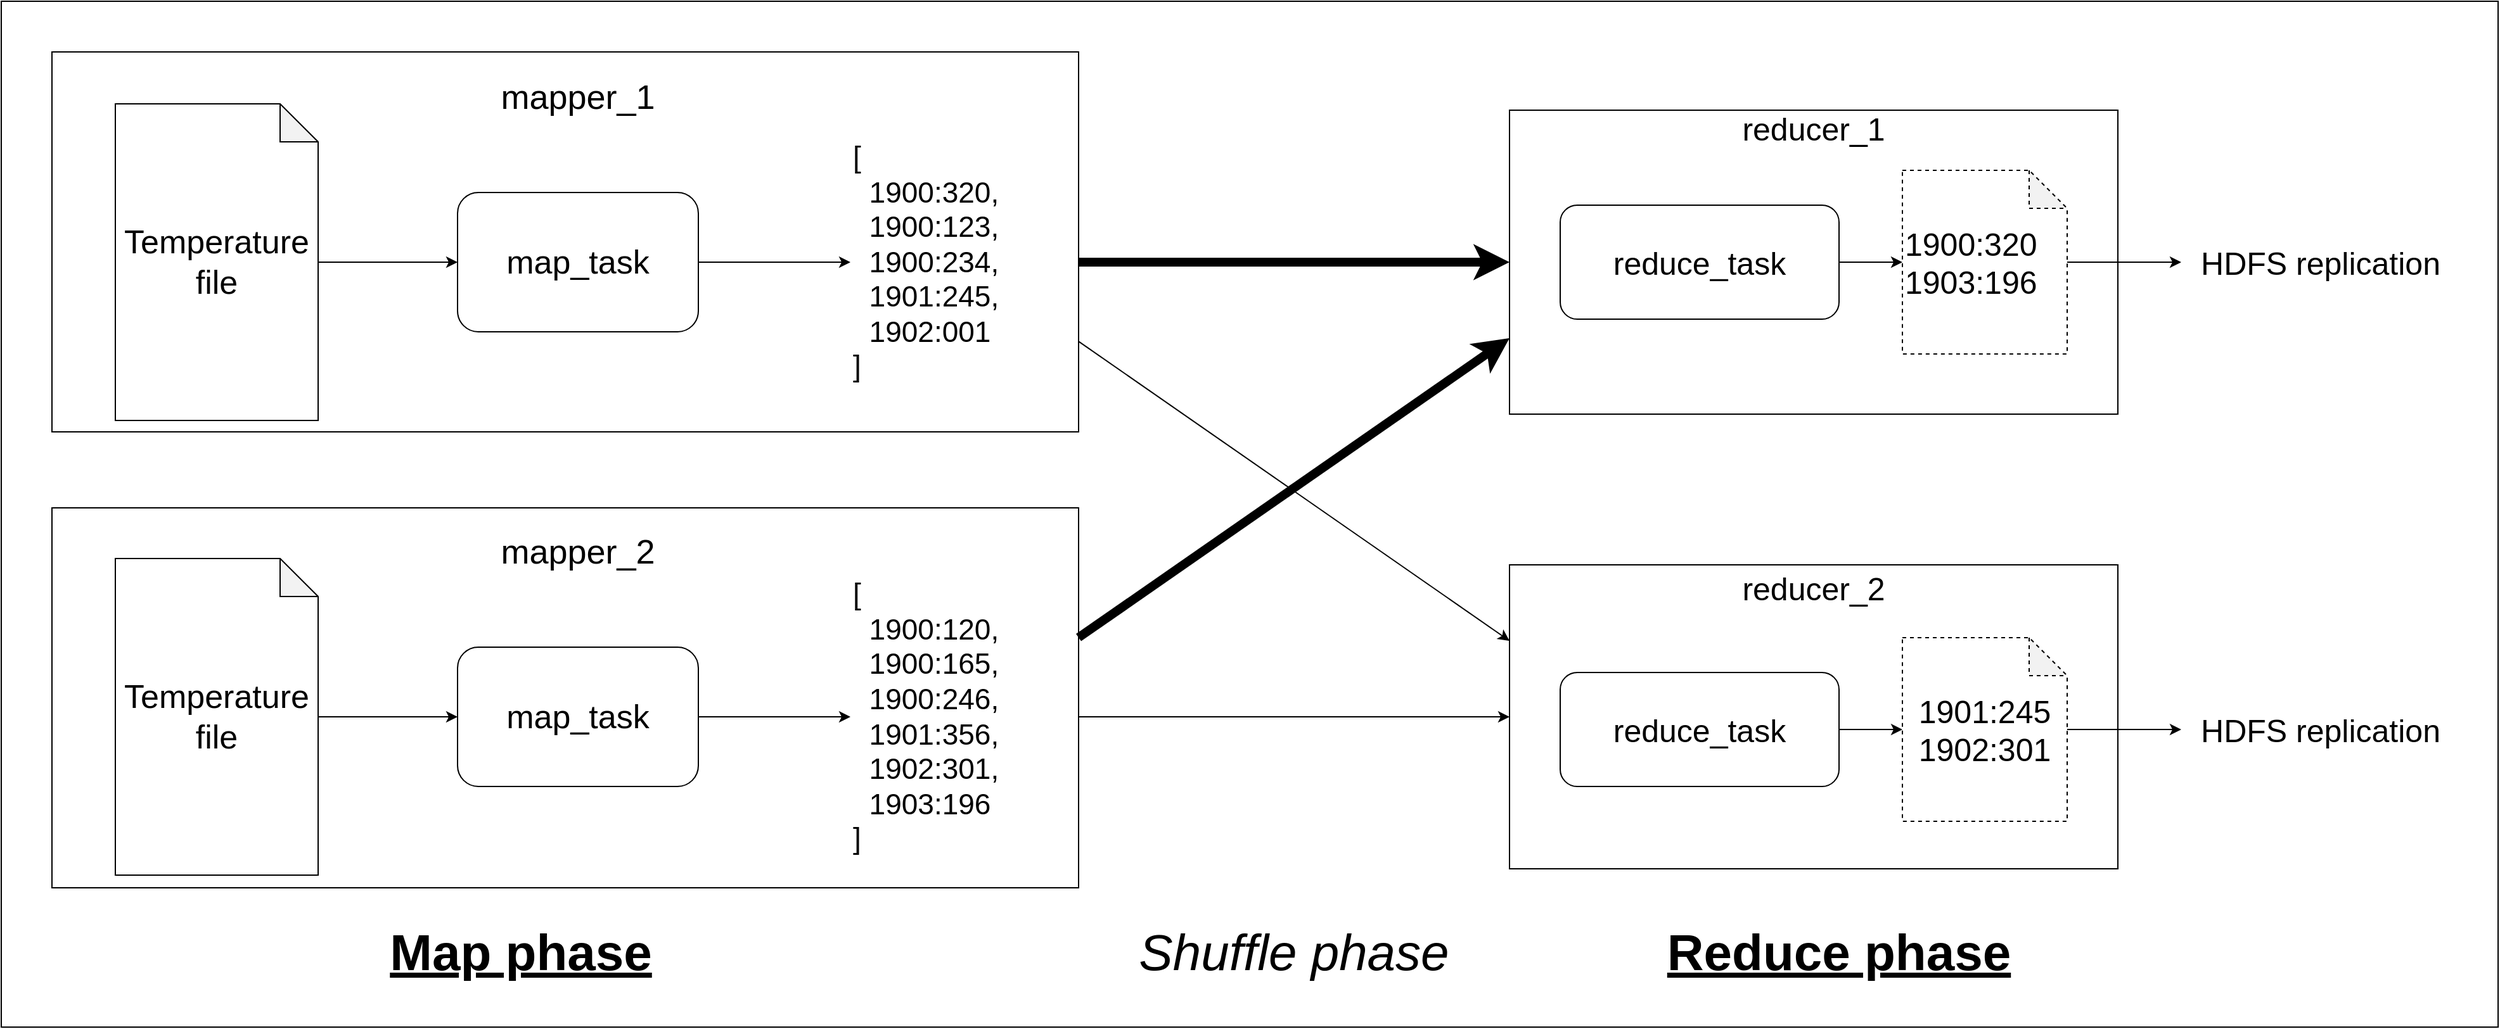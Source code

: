 <mxfile version="13.6.2" type="device"><diagram id="D1L4PQIa8740rtpYKsT7" name="Page-1"><mxGraphModel dx="1278" dy="948" grid="1" gridSize="10" guides="1" tooltips="1" connect="1" arrows="1" fold="1" page="1" pageScale="1" pageWidth="1600" pageHeight="900" math="0" shadow="0"><root><mxCell id="0"/><mxCell id="1" parent="0"/><mxCell id="U-6_ppwrsQtBzVELss2B-45" value="" style="rounded=0;whiteSpace=wrap;html=1;fillColor=none;" vertex="1" parent="1"><mxGeometry x="40" y="60" width="1970" height="810" as="geometry"/></mxCell><mxCell id="U-6_ppwrsQtBzVELss2B-3" value="" style="rounded=0;whiteSpace=wrap;html=1;fillColor=none;" vertex="1" parent="1"><mxGeometry x="80" y="100" width="810" height="300" as="geometry"/></mxCell><mxCell id="U-6_ppwrsQtBzVELss2B-2" value="" style="rounded=0;whiteSpace=wrap;html=1;fillColor=none;" vertex="1" parent="1"><mxGeometry x="80" y="460" width="810" height="300" as="geometry"/></mxCell><mxCell id="U-6_ppwrsQtBzVELss2B-4" style="edgeStyle=orthogonalEdgeStyle;rounded=0;orthogonalLoop=1;jettySize=auto;html=1;" edge="1" parent="1" source="U-6_ppwrsQtBzVELss2B-5" target="U-6_ppwrsQtBzVELss2B-9"><mxGeometry relative="1" as="geometry"/></mxCell><mxCell id="U-6_ppwrsQtBzVELss2B-5" value="&lt;font style=&quot;font-size: 26px&quot;&gt;Temperature file&lt;br&gt;&lt;/font&gt;" style="shape=note;whiteSpace=wrap;html=1;backgroundOutline=1;darkOpacity=0.05;" vertex="1" parent="1"><mxGeometry x="130" y="141" width="160" height="250" as="geometry"/></mxCell><mxCell id="U-6_ppwrsQtBzVELss2B-6" style="edgeStyle=orthogonalEdgeStyle;rounded=0;orthogonalLoop=1;jettySize=auto;html=1;" edge="1" parent="1" source="U-6_ppwrsQtBzVELss2B-7" target="U-6_ppwrsQtBzVELss2B-11"><mxGeometry relative="1" as="geometry"/></mxCell><mxCell id="U-6_ppwrsQtBzVELss2B-7" value="&lt;font style=&quot;font-size: 26px&quot;&gt;Temperature file&lt;/font&gt;" style="shape=note;whiteSpace=wrap;html=1;backgroundOutline=1;darkOpacity=0.05;" vertex="1" parent="1"><mxGeometry x="130" y="500" width="160" height="250" as="geometry"/></mxCell><mxCell id="U-6_ppwrsQtBzVELss2B-8" style="edgeStyle=orthogonalEdgeStyle;rounded=0;orthogonalLoop=1;jettySize=auto;html=1;" edge="1" parent="1" source="U-6_ppwrsQtBzVELss2B-9" target="U-6_ppwrsQtBzVELss2B-12"><mxGeometry relative="1" as="geometry"/></mxCell><mxCell id="U-6_ppwrsQtBzVELss2B-9" value="&lt;font style=&quot;font-size: 26px&quot;&gt;map_task&lt;br&gt;&lt;/font&gt;" style="rounded=1;whiteSpace=wrap;html=1;" vertex="1" parent="1"><mxGeometry x="400" y="211" width="190" height="110" as="geometry"/></mxCell><mxCell id="U-6_ppwrsQtBzVELss2B-10" style="edgeStyle=orthogonalEdgeStyle;rounded=0;orthogonalLoop=1;jettySize=auto;html=1;" edge="1" parent="1" source="U-6_ppwrsQtBzVELss2B-11" target="U-6_ppwrsQtBzVELss2B-13"><mxGeometry relative="1" as="geometry"/></mxCell><mxCell id="U-6_ppwrsQtBzVELss2B-11" value="&lt;font style=&quot;font-size: 26px&quot;&gt;map_task&lt;/font&gt;" style="rounded=1;whiteSpace=wrap;html=1;" vertex="1" parent="1"><mxGeometry x="400" y="570" width="190" height="110" as="geometry"/></mxCell><mxCell id="U-6_ppwrsQtBzVELss2B-12" value="&lt;font style=&quot;font-size: 23px&quot;&gt;[&lt;br&gt;&lt;div&gt;&lt;span&gt;&amp;nbsp; 1900:320,&lt;/span&gt;&lt;/div&gt;&amp;nbsp; 1900:123,&lt;br&gt;&amp;nbsp; 1900:234,&lt;br&gt;&lt;div&gt;&lt;span&gt;&amp;nbsp; 1901:245,&lt;/span&gt;&lt;/div&gt;&lt;div&gt;&lt;span&gt;&amp;nbsp; 1902:001&lt;/span&gt;&lt;/div&gt;&lt;div&gt;]&lt;/div&gt;&lt;/font&gt;" style="text;html=1;strokeColor=none;fillColor=none;align=left;verticalAlign=middle;whiteSpace=wrap;rounded=0;" vertex="1" parent="1"><mxGeometry x="710" y="156" width="180" height="220" as="geometry"/></mxCell><mxCell id="U-6_ppwrsQtBzVELss2B-13" value="&lt;font style=&quot;font-size: 23px&quot;&gt;[&lt;br&gt;&lt;div&gt;&lt;span&gt;&amp;nbsp; 1900:120,&lt;/span&gt;&lt;/div&gt;&amp;nbsp; 1900:165,&lt;br&gt;&amp;nbsp; 1900:246,&lt;br&gt;&lt;div&gt;&lt;span&gt;&amp;nbsp; 1901:356,&lt;/span&gt;&lt;/div&gt;&lt;div&gt;&lt;span&gt;&amp;nbsp; 1902:301,&lt;/span&gt;&lt;/div&gt;&lt;div&gt;&lt;span&gt;&amp;nbsp; 1903:196&lt;/span&gt;&lt;/div&gt;&lt;div&gt;]&lt;/div&gt;&lt;/font&gt;" style="text;html=1;strokeColor=none;fillColor=none;align=left;verticalAlign=middle;whiteSpace=wrap;rounded=0;" vertex="1" parent="1"><mxGeometry x="710" y="515" width="180" height="220" as="geometry"/></mxCell><mxCell id="U-6_ppwrsQtBzVELss2B-14" value="&lt;font style=&quot;font-size: 27px&quot;&gt;mapper_1&lt;/font&gt;" style="text;html=1;strokeColor=none;fillColor=none;align=center;verticalAlign=middle;whiteSpace=wrap;rounded=0;" vertex="1" parent="1"><mxGeometry x="380" y="116" width="230" height="40" as="geometry"/></mxCell><mxCell id="U-6_ppwrsQtBzVELss2B-15" value="&lt;font style=&quot;font-size: 27px&quot;&gt;mapper_2&lt;/font&gt;" style="text;html=1;strokeColor=none;fillColor=none;align=center;verticalAlign=middle;whiteSpace=wrap;rounded=0;" vertex="1" parent="1"><mxGeometry x="380" y="475" width="230" height="40" as="geometry"/></mxCell><mxCell id="U-6_ppwrsQtBzVELss2B-17" value="" style="rounded=0;whiteSpace=wrap;html=1;fillColor=none;" vertex="1" parent="1"><mxGeometry x="1230" y="146" width="480" height="240" as="geometry"/></mxCell><mxCell id="U-6_ppwrsQtBzVELss2B-20" value="&lt;font style=&quot;font-size: 25px&quot;&gt;reduce_task&lt;/font&gt;" style="rounded=1;whiteSpace=wrap;html=1;fillColor=none;" vertex="1" parent="1"><mxGeometry x="1270" y="221" width="220" height="90" as="geometry"/></mxCell><mxCell id="U-6_ppwrsQtBzVELss2B-21" value="&lt;font style=&quot;font-size: 25px&quot;&gt;1900:320&lt;br&gt;1903:196&lt;br&gt;&lt;/font&gt;" style="shape=note;whiteSpace=wrap;html=1;backgroundOutline=1;darkOpacity=0.05;fillColor=none;dashed=1;align=left;" vertex="1" parent="1"><mxGeometry x="1540" y="193.5" width="130" height="145" as="geometry"/></mxCell><mxCell id="U-6_ppwrsQtBzVELss2B-23" value="" style="endArrow=classic;html=1;" edge="1" parent="1" source="U-6_ppwrsQtBzVELss2B-20" target="U-6_ppwrsQtBzVELss2B-21"><mxGeometry width="50" height="50" relative="1" as="geometry"><mxPoint x="1130" y="276" as="sourcePoint"/><mxPoint x="1280" y="276" as="targetPoint"/></mxGeometry></mxCell><mxCell id="U-6_ppwrsQtBzVELss2B-24" value="&lt;font style=&quot;font-size: 25px&quot;&gt;HDFS replication&lt;/font&gt;" style="text;html=1;strokeColor=none;fillColor=none;align=center;verticalAlign=middle;whiteSpace=wrap;rounded=0;" vertex="1" parent="1"><mxGeometry x="1760" y="246" width="220" height="40" as="geometry"/></mxCell><mxCell id="U-6_ppwrsQtBzVELss2B-25" value="" style="endArrow=classic;html=1;" edge="1" parent="1" source="U-6_ppwrsQtBzVELss2B-21" target="U-6_ppwrsQtBzVELss2B-24"><mxGeometry width="50" height="50" relative="1" as="geometry"><mxPoint x="1660" y="266" as="sourcePoint"/><mxPoint x="1950.0" y="266" as="targetPoint"/></mxGeometry></mxCell><mxCell id="U-6_ppwrsQtBzVELss2B-26" value="" style="rounded=0;whiteSpace=wrap;html=1;fillColor=none;" vertex="1" parent="1"><mxGeometry x="1230" y="505" width="480" height="240" as="geometry"/></mxCell><mxCell id="U-6_ppwrsQtBzVELss2B-27" value="&lt;font style=&quot;font-size: 25px&quot;&gt;reduce_task&lt;/font&gt;" style="rounded=1;whiteSpace=wrap;html=1;fillColor=none;" vertex="1" parent="1"><mxGeometry x="1270" y="590" width="220" height="90" as="geometry"/></mxCell><mxCell id="U-6_ppwrsQtBzVELss2B-28" value="&lt;div style=&quot;text-align: left&quot;&gt;&lt;span style=&quot;font-size: 25px&quot;&gt;1901:245&lt;/span&gt;&lt;/div&gt;&lt;span style=&quot;font-size: 25px&quot;&gt;&lt;div style=&quot;text-align: left&quot;&gt;&lt;span&gt;1902:301&lt;/span&gt;&lt;/div&gt;&lt;/span&gt;" style="shape=note;whiteSpace=wrap;html=1;backgroundOutline=1;darkOpacity=0.05;fillColor=none;dashed=1;" vertex="1" parent="1"><mxGeometry x="1540" y="562.5" width="130" height="145" as="geometry"/></mxCell><mxCell id="U-6_ppwrsQtBzVELss2B-29" value="" style="endArrow=classic;html=1;entryX=0;entryY=0.25;entryDx=0;entryDy=0;" edge="1" parent="1" target="U-6_ppwrsQtBzVELss2B-26" source="U-6_ppwrsQtBzVELss2B-12"><mxGeometry width="50" height="50" relative="1" as="geometry"><mxPoint x="1410" y="560" as="sourcePoint"/><mxPoint x="1490" y="760" as="targetPoint"/></mxGeometry></mxCell><mxCell id="U-6_ppwrsQtBzVELss2B-30" value="" style="endArrow=classic;html=1;" edge="1" parent="1" source="U-6_ppwrsQtBzVELss2B-27" target="U-6_ppwrsQtBzVELss2B-28"><mxGeometry width="50" height="50" relative="1" as="geometry"><mxPoint x="1130" y="645" as="sourcePoint"/><mxPoint x="1280" y="645" as="targetPoint"/></mxGeometry></mxCell><mxCell id="U-6_ppwrsQtBzVELss2B-31" value="&lt;font style=&quot;font-size: 25px&quot;&gt;HDFS replication&lt;/font&gt;" style="text;html=1;strokeColor=none;fillColor=none;align=center;verticalAlign=middle;whiteSpace=wrap;rounded=0;" vertex="1" parent="1"><mxGeometry x="1760" y="615" width="220" height="40" as="geometry"/></mxCell><mxCell id="U-6_ppwrsQtBzVELss2B-32" value="" style="endArrow=classic;html=1;" edge="1" parent="1" source="U-6_ppwrsQtBzVELss2B-28" target="U-6_ppwrsQtBzVELss2B-31"><mxGeometry width="50" height="50" relative="1" as="geometry"><mxPoint x="1660" y="635" as="sourcePoint"/><mxPoint x="1950.0" y="635" as="targetPoint"/></mxGeometry></mxCell><mxCell id="U-6_ppwrsQtBzVELss2B-33" value="&lt;font style=&quot;font-size: 25px&quot;&gt;reducer_1&lt;/font&gt;" style="text;html=1;strokeColor=none;fillColor=none;align=center;verticalAlign=middle;whiteSpace=wrap;rounded=0;" vertex="1" parent="1"><mxGeometry x="1365" y="146" width="210" height="27" as="geometry"/></mxCell><mxCell id="U-6_ppwrsQtBzVELss2B-34" value="&lt;font style=&quot;font-size: 25px&quot;&gt;reducer_2&lt;/font&gt;" style="text;html=1;strokeColor=none;fillColor=none;align=center;verticalAlign=middle;whiteSpace=wrap;rounded=0;" vertex="1" parent="1"><mxGeometry x="1365" y="505" width="210" height="35" as="geometry"/></mxCell><mxCell id="U-6_ppwrsQtBzVELss2B-36" value="" style="endArrow=classic;html=1;strokeWidth=7;" edge="1" parent="1" source="U-6_ppwrsQtBzVELss2B-12" target="U-6_ppwrsQtBzVELss2B-17"><mxGeometry width="50" height="50" relative="1" as="geometry"><mxPoint x="1150" y="210" as="sourcePoint"/><mxPoint x="1530" y="570" as="targetPoint"/></mxGeometry></mxCell><mxCell id="U-6_ppwrsQtBzVELss2B-39" value="" style="endArrow=classic;html=1;strokeWidth=7;entryX=0;entryY=0.75;entryDx=0;entryDy=0;" edge="1" parent="1" source="U-6_ppwrsQtBzVELss2B-13" target="U-6_ppwrsQtBzVELss2B-17"><mxGeometry width="50" height="50" relative="1" as="geometry"><mxPoint x="900" y="229.844" as="sourcePoint"/><mxPoint x="1530" y="193.75" as="targetPoint"/></mxGeometry></mxCell><mxCell id="U-6_ppwrsQtBzVELss2B-40" value="" style="endArrow=classic;html=1;" edge="1" parent="1" source="U-6_ppwrsQtBzVELss2B-13" target="U-6_ppwrsQtBzVELss2B-26"><mxGeometry width="50" height="50" relative="1" as="geometry"><mxPoint x="900" y="276.875" as="sourcePoint"/><mxPoint x="1530" y="570" as="targetPoint"/></mxGeometry></mxCell><mxCell id="U-6_ppwrsQtBzVELss2B-41" value="&lt;font style=&quot;font-size: 40px&quot;&gt;&lt;b&gt;&lt;u&gt;Map phase&lt;/u&gt;&lt;/b&gt;&lt;/font&gt;" style="text;html=1;strokeColor=none;fillColor=none;align=center;verticalAlign=middle;whiteSpace=wrap;rounded=0;" vertex="1" parent="1"><mxGeometry x="300" y="760" width="300" height="100" as="geometry"/></mxCell><mxCell id="U-6_ppwrsQtBzVELss2B-43" value="&lt;font style=&quot;font-size: 40px&quot;&gt;&lt;b&gt;&lt;u&gt;Reduce phase&lt;/u&gt;&lt;/b&gt;&lt;/font&gt;" style="text;html=1;strokeColor=none;fillColor=none;align=center;verticalAlign=middle;whiteSpace=wrap;rounded=0;" vertex="1" parent="1"><mxGeometry x="1340" y="760" width="300" height="100" as="geometry"/></mxCell><mxCell id="U-6_ppwrsQtBzVELss2B-44" value="&lt;font style=&quot;font-size: 40px&quot;&gt;&lt;i&gt;Shuffle phase&lt;/i&gt;&lt;/font&gt;" style="text;html=1;strokeColor=none;fillColor=none;align=center;verticalAlign=middle;whiteSpace=wrap;rounded=0;" vertex="1" parent="1"><mxGeometry x="910" y="760" width="300" height="100" as="geometry"/></mxCell></root></mxGraphModel></diagram></mxfile>
